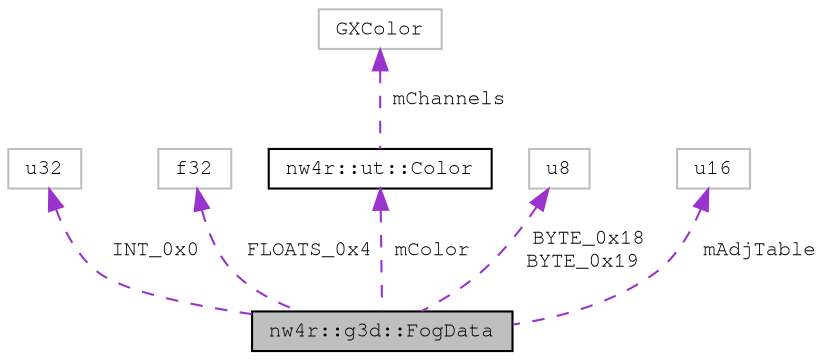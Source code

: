 digraph "nw4r::g3d::FogData"
{
 // LATEX_PDF_SIZE
  edge [fontname="FreeMono",fontsize="10",labelfontname="FreeMono",labelfontsize="10"];
  node [fontname="FreeMono",fontsize="10",shape=record];
  Node1 [label="nw4r::g3d::FogData",height=0.2,width=0.4,color="black", fillcolor="grey75", style="filled", fontcolor="black",tooltip=" "];
  Node2 -> Node1 [dir="back",color="darkorchid3",fontsize="10",style="dashed",label=" INT_0x0" ,fontname="FreeMono"];
  Node2 [label="u32",height=0.2,width=0.4,color="grey75", fillcolor="white", style="filled",tooltip=" "];
  Node3 -> Node1 [dir="back",color="darkorchid3",fontsize="10",style="dashed",label=" FLOATS_0x4" ,fontname="FreeMono"];
  Node3 [label="f32",height=0.2,width=0.4,color="grey75", fillcolor="white", style="filled",tooltip=" "];
  Node4 -> Node1 [dir="back",color="darkorchid3",fontsize="10",style="dashed",label=" mColor" ,fontname="FreeMono"];
  Node4 [label="nw4r::ut::Color",height=0.2,width=0.4,color="black", fillcolor="white", style="filled",URL="$structnw4r_1_1ut_1_1_color.html",tooltip=" "];
  Node5 -> Node4 [dir="back",color="darkorchid3",fontsize="10",style="dashed",label=" mChannels" ,fontname="FreeMono"];
  Node5 [label="GXColor",height=0.2,width=0.4,color="grey75", fillcolor="white", style="filled",tooltip=" "];
  Node6 -> Node1 [dir="back",color="darkorchid3",fontsize="10",style="dashed",label=" BYTE_0x18\nBYTE_0x19" ,fontname="FreeMono"];
  Node6 [label="u8",height=0.2,width=0.4,color="grey75", fillcolor="white", style="filled",tooltip=" "];
  Node7 -> Node1 [dir="back",color="darkorchid3",fontsize="10",style="dashed",label=" mAdjTable" ,fontname="FreeMono"];
  Node7 [label="u16",height=0.2,width=0.4,color="grey75", fillcolor="white", style="filled",tooltip=" "];
}
